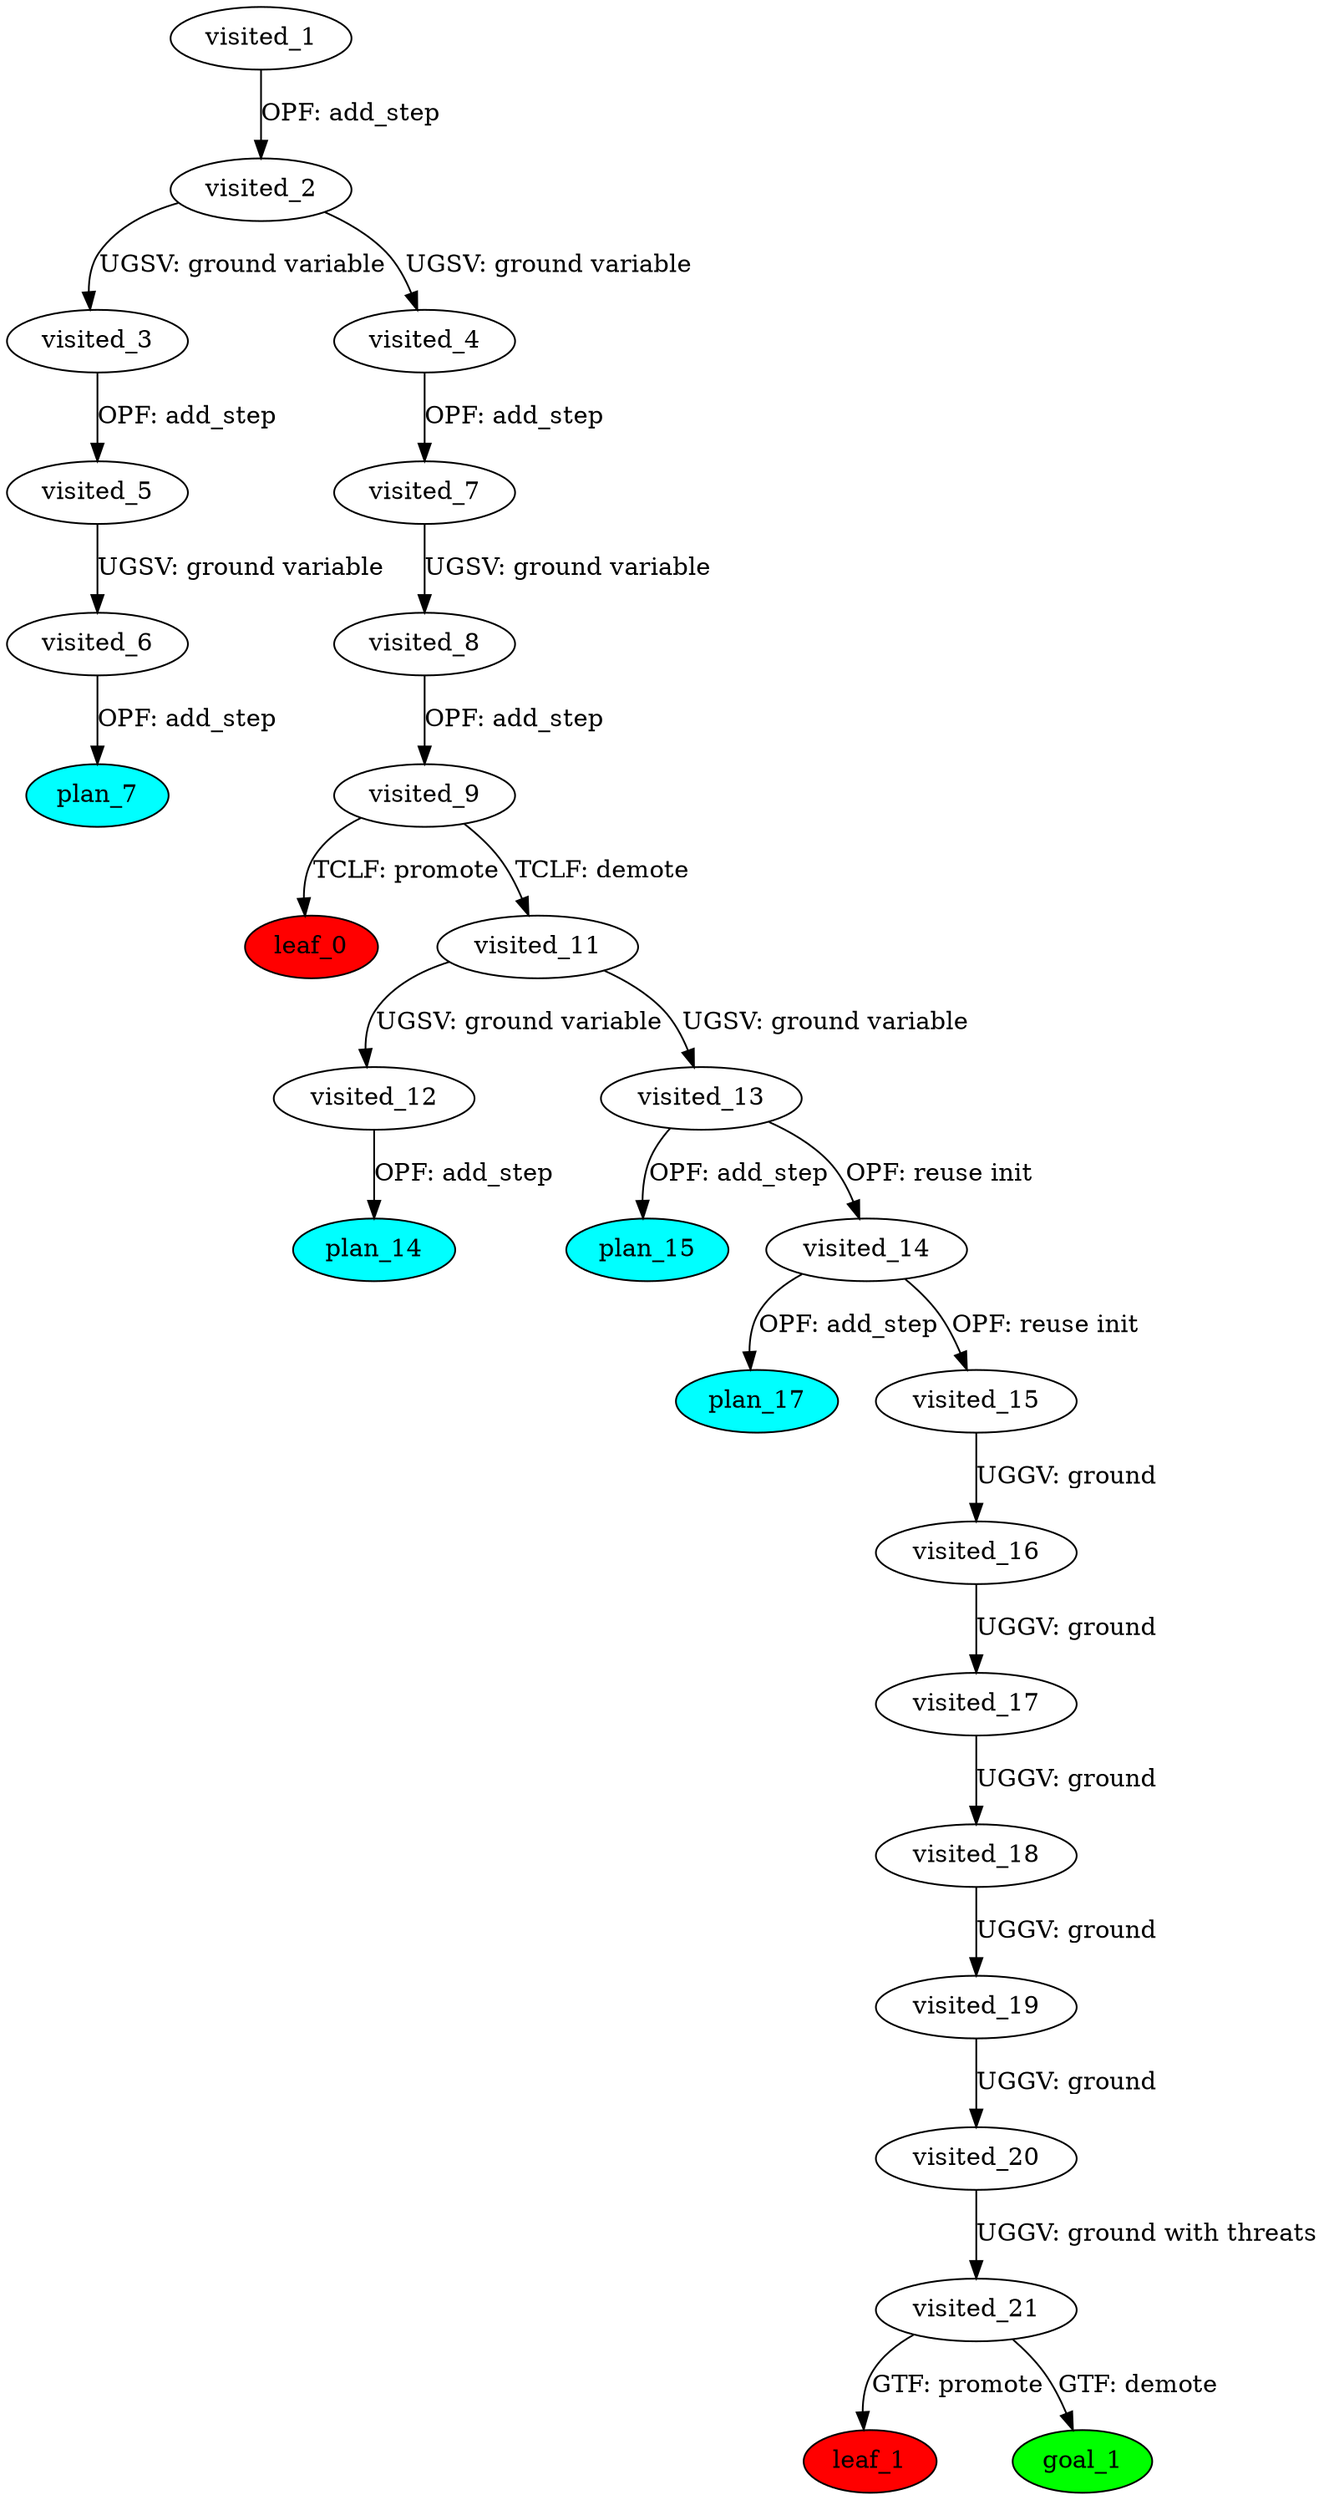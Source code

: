digraph {
	"73e9d9e4-7712-6b3e-5e67-0e4835e4dee2" [label=plan_0 fillcolor=cyan style=filled]
	"73e9d9e4-7712-6b3e-5e67-0e4835e4dee2" [label=visited_1 fillcolor=white style=filled]
	"0252d184-b654-1a9f-e430-ff16be0cd5db" [label=plan_1 fillcolor=cyan style=filled]
	"73e9d9e4-7712-6b3e-5e67-0e4835e4dee2" -> "0252d184-b654-1a9f-e430-ff16be0cd5db" [label="OPF: add_step"]
	"0252d184-b654-1a9f-e430-ff16be0cd5db" [label=visited_2 fillcolor=white style=filled]
	"7210fdc7-3ec9-4870-5824-9d5465881099" [label=plan_2 fillcolor=cyan style=filled]
	"0252d184-b654-1a9f-e430-ff16be0cd5db" -> "7210fdc7-3ec9-4870-5824-9d5465881099" [label="UGSV: ground variable"]
	"39e474ec-edc5-bb35-fd93-b2583c51323a" [label=plan_3 fillcolor=cyan style=filled]
	"0252d184-b654-1a9f-e430-ff16be0cd5db" -> "39e474ec-edc5-bb35-fd93-b2583c51323a" [label="UGSV: ground variable"]
	"7210fdc7-3ec9-4870-5824-9d5465881099" [label=visited_3 fillcolor=white style=filled]
	"73003887-db91-b65f-90b0-fcd3e4f94e3d" [label=plan_4 fillcolor=cyan style=filled]
	"7210fdc7-3ec9-4870-5824-9d5465881099" -> "73003887-db91-b65f-90b0-fcd3e4f94e3d" [label="OPF: add_step"]
	"39e474ec-edc5-bb35-fd93-b2583c51323a" [label=visited_4 fillcolor=white style=filled]
	"ac36739c-3723-6d8e-4dd5-7b4a4dbfb987" [label=plan_5 fillcolor=cyan style=filled]
	"39e474ec-edc5-bb35-fd93-b2583c51323a" -> "ac36739c-3723-6d8e-4dd5-7b4a4dbfb987" [label="OPF: add_step"]
	"73003887-db91-b65f-90b0-fcd3e4f94e3d" [label=visited_5 fillcolor=white style=filled]
	"30c0b0eb-19d5-fbcb-5eba-2d3256c34183" [label=plan_6 fillcolor=cyan style=filled]
	"73003887-db91-b65f-90b0-fcd3e4f94e3d" -> "30c0b0eb-19d5-fbcb-5eba-2d3256c34183" [label="UGSV: ground variable"]
	"30c0b0eb-19d5-fbcb-5eba-2d3256c34183" [label=visited_6 fillcolor=white style=filled]
	"f636a5a0-877f-88ac-e0ed-f6b538c13f46" [label=plan_7 fillcolor=cyan style=filled]
	"30c0b0eb-19d5-fbcb-5eba-2d3256c34183" -> "f636a5a0-877f-88ac-e0ed-f6b538c13f46" [label="OPF: add_step"]
	"ac36739c-3723-6d8e-4dd5-7b4a4dbfb987" [label=visited_7 fillcolor=white style=filled]
	"d37a510e-7423-86e1-9815-19c4a132a3b5" [label=plan_8 fillcolor=cyan style=filled]
	"ac36739c-3723-6d8e-4dd5-7b4a4dbfb987" -> "d37a510e-7423-86e1-9815-19c4a132a3b5" [label="UGSV: ground variable"]
	"d37a510e-7423-86e1-9815-19c4a132a3b5" [label=visited_8 fillcolor=white style=filled]
	"c168cdd7-8b86-7d58-9f83-03d39d9ea7ab" [label=plan_9 fillcolor=cyan style=filled]
	"d37a510e-7423-86e1-9815-19c4a132a3b5" -> "c168cdd7-8b86-7d58-9f83-03d39d9ea7ab" [label="OPF: add_step"]
	"c168cdd7-8b86-7d58-9f83-03d39d9ea7ab" [label=visited_9 fillcolor=white style=filled]
	"fbc21364-7a7c-a3c8-ed0f-775e8188fd5d" [label=plan_10 fillcolor=cyan style=filled]
	"c168cdd7-8b86-7d58-9f83-03d39d9ea7ab" -> "fbc21364-7a7c-a3c8-ed0f-775e8188fd5d" [label="TCLF: promote"]
	"d5718050-9672-3bc5-7e6e-aec1e45ee674" [label=plan_11 fillcolor=cyan style=filled]
	"c168cdd7-8b86-7d58-9f83-03d39d9ea7ab" -> "d5718050-9672-3bc5-7e6e-aec1e45ee674" [label="TCLF: demote"]
	"fbc21364-7a7c-a3c8-ed0f-775e8188fd5d" [label=visited_10 fillcolor=white style=filled]
	"fbc21364-7a7c-a3c8-ed0f-775e8188fd5d" [label=leaf_0 fillcolor=red style=filled]
	"d5718050-9672-3bc5-7e6e-aec1e45ee674" [label=visited_11 fillcolor=white style=filled]
	"8f7fbbbb-0af6-4c1b-edbe-a9638d951cbb" [label=plan_12 fillcolor=cyan style=filled]
	"d5718050-9672-3bc5-7e6e-aec1e45ee674" -> "8f7fbbbb-0af6-4c1b-edbe-a9638d951cbb" [label="UGSV: ground variable"]
	"56264c41-4c15-888f-7ffc-fdfdfeef4543" [label=plan_13 fillcolor=cyan style=filled]
	"d5718050-9672-3bc5-7e6e-aec1e45ee674" -> "56264c41-4c15-888f-7ffc-fdfdfeef4543" [label="UGSV: ground variable"]
	"8f7fbbbb-0af6-4c1b-edbe-a9638d951cbb" [label=visited_12 fillcolor=white style=filled]
	"780ad9bf-465d-42a2-3e4e-fe50684b2d4b" [label=plan_14 fillcolor=cyan style=filled]
	"8f7fbbbb-0af6-4c1b-edbe-a9638d951cbb" -> "780ad9bf-465d-42a2-3e4e-fe50684b2d4b" [label="OPF: add_step"]
	"56264c41-4c15-888f-7ffc-fdfdfeef4543" [label=visited_13 fillcolor=white style=filled]
	"e537a79f-8db3-eebc-7918-c3661686a3e9" [label=plan_15 fillcolor=cyan style=filled]
	"56264c41-4c15-888f-7ffc-fdfdfeef4543" -> "e537a79f-8db3-eebc-7918-c3661686a3e9" [label="OPF: add_step"]
	"0c351ff2-f855-7a96-3729-883e8bb9c636" [label=plan_16 fillcolor=cyan style=filled]
	"56264c41-4c15-888f-7ffc-fdfdfeef4543" -> "0c351ff2-f855-7a96-3729-883e8bb9c636" [label="OPF: reuse init"]
	"0c351ff2-f855-7a96-3729-883e8bb9c636" [label=visited_14 fillcolor=white style=filled]
	"9f2d882a-3992-72df-3fab-6ff381fa4d9f" [label=plan_17 fillcolor=cyan style=filled]
	"0c351ff2-f855-7a96-3729-883e8bb9c636" -> "9f2d882a-3992-72df-3fab-6ff381fa4d9f" [label="OPF: add_step"]
	"366339e6-dd04-108f-e2aa-403238ed7374" [label=plan_18 fillcolor=cyan style=filled]
	"0c351ff2-f855-7a96-3729-883e8bb9c636" -> "366339e6-dd04-108f-e2aa-403238ed7374" [label="OPF: reuse init"]
	"366339e6-dd04-108f-e2aa-403238ed7374" [label=visited_15 fillcolor=white style=filled]
	"0a44061f-e459-d077-79c6-9705665bd368" [label=plan_19 fillcolor=cyan style=filled]
	"366339e6-dd04-108f-e2aa-403238ed7374" -> "0a44061f-e459-d077-79c6-9705665bd368" [label="UGGV: ground"]
	"0a44061f-e459-d077-79c6-9705665bd368" [label=visited_16 fillcolor=white style=filled]
	"bbe953b4-2982-25c2-6d20-a3b6721b2ab8" [label=plan_20 fillcolor=cyan style=filled]
	"0a44061f-e459-d077-79c6-9705665bd368" -> "bbe953b4-2982-25c2-6d20-a3b6721b2ab8" [label="UGGV: ground"]
	"bbe953b4-2982-25c2-6d20-a3b6721b2ab8" [label=visited_17 fillcolor=white style=filled]
	"0497f99f-847f-a28d-bac3-41def7fd9d69" [label=plan_21 fillcolor=cyan style=filled]
	"bbe953b4-2982-25c2-6d20-a3b6721b2ab8" -> "0497f99f-847f-a28d-bac3-41def7fd9d69" [label="UGGV: ground"]
	"0497f99f-847f-a28d-bac3-41def7fd9d69" [label=visited_18 fillcolor=white style=filled]
	"f477caab-c2e3-794a-dfb6-4946ae9aeae7" [label=plan_22 fillcolor=cyan style=filled]
	"0497f99f-847f-a28d-bac3-41def7fd9d69" -> "f477caab-c2e3-794a-dfb6-4946ae9aeae7" [label="UGGV: ground"]
	"f477caab-c2e3-794a-dfb6-4946ae9aeae7" [label=visited_19 fillcolor=white style=filled]
	"58b5a915-947d-08e2-ae7a-d445982bca64" [label=plan_23 fillcolor=cyan style=filled]
	"f477caab-c2e3-794a-dfb6-4946ae9aeae7" -> "58b5a915-947d-08e2-ae7a-d445982bca64" [label="UGGV: ground"]
	"58b5a915-947d-08e2-ae7a-d445982bca64" [label=visited_20 fillcolor=white style=filled]
	"4f27cb22-d1a7-f784-da60-92b623018026" [label=plan_24 fillcolor=cyan style=filled]
	"58b5a915-947d-08e2-ae7a-d445982bca64" -> "4f27cb22-d1a7-f784-da60-92b623018026" [label="UGGV: ground with threats"]
	"4f27cb22-d1a7-f784-da60-92b623018026" [label=visited_21 fillcolor=white style=filled]
	"028163fd-4ff5-e0af-a258-aa8ff6f4dc6c" [label=plan_25 fillcolor=cyan style=filled]
	"4f27cb22-d1a7-f784-da60-92b623018026" -> "028163fd-4ff5-e0af-a258-aa8ff6f4dc6c" [label="GTF: promote"]
	"7f7c8e2c-4b8b-7e91-a1cb-37398fbbc7a8" [label=plan_26 fillcolor=cyan style=filled]
	"4f27cb22-d1a7-f784-da60-92b623018026" -> "7f7c8e2c-4b8b-7e91-a1cb-37398fbbc7a8" [label="GTF: demote"]
	"028163fd-4ff5-e0af-a258-aa8ff6f4dc6c" [label=visited_22 fillcolor=white style=filled]
	"028163fd-4ff5-e0af-a258-aa8ff6f4dc6c" [label=leaf_1 fillcolor=red style=filled]
	"7f7c8e2c-4b8b-7e91-a1cb-37398fbbc7a8" [label=visited_23 fillcolor=white style=filled]
	"7f7c8e2c-4b8b-7e91-a1cb-37398fbbc7a8" [label=goal_1 fillcolor=green style=filled]
}
